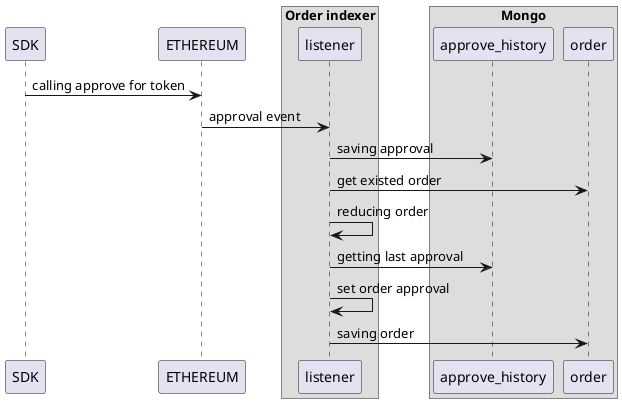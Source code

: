 @startuml

SDK -> ETHEREUM: calling approve for token
ETHEREUM -> listener: approval event
listener -> approve_history: saving approval
listener -> order: get existed order
listener -> listener: reducing order
listener -> approve_history: getting last approval
listener -> listener: set order approval
listener -> order: saving order


box "Order indexer"
participant listener
end box

box "Mongo"
participant approve_history
participant order
end box

@enduml